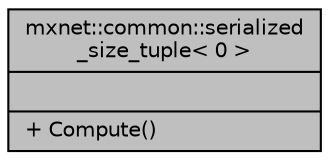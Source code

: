 digraph "mxnet::common::serialized_size_tuple&lt; 0 &gt;"
{
  edge [fontname="Helvetica",fontsize="10",labelfontname="Helvetica",labelfontsize="10"];
  node [fontname="Helvetica",fontsize="10",shape=record];
  Node1 [label="{mxnet::common::serialized\l_size_tuple\< 0 \>\n||+ Compute()\l}",height=0.2,width=0.4,color="black", fillcolor="grey75", style="filled", fontcolor="black"];
}
